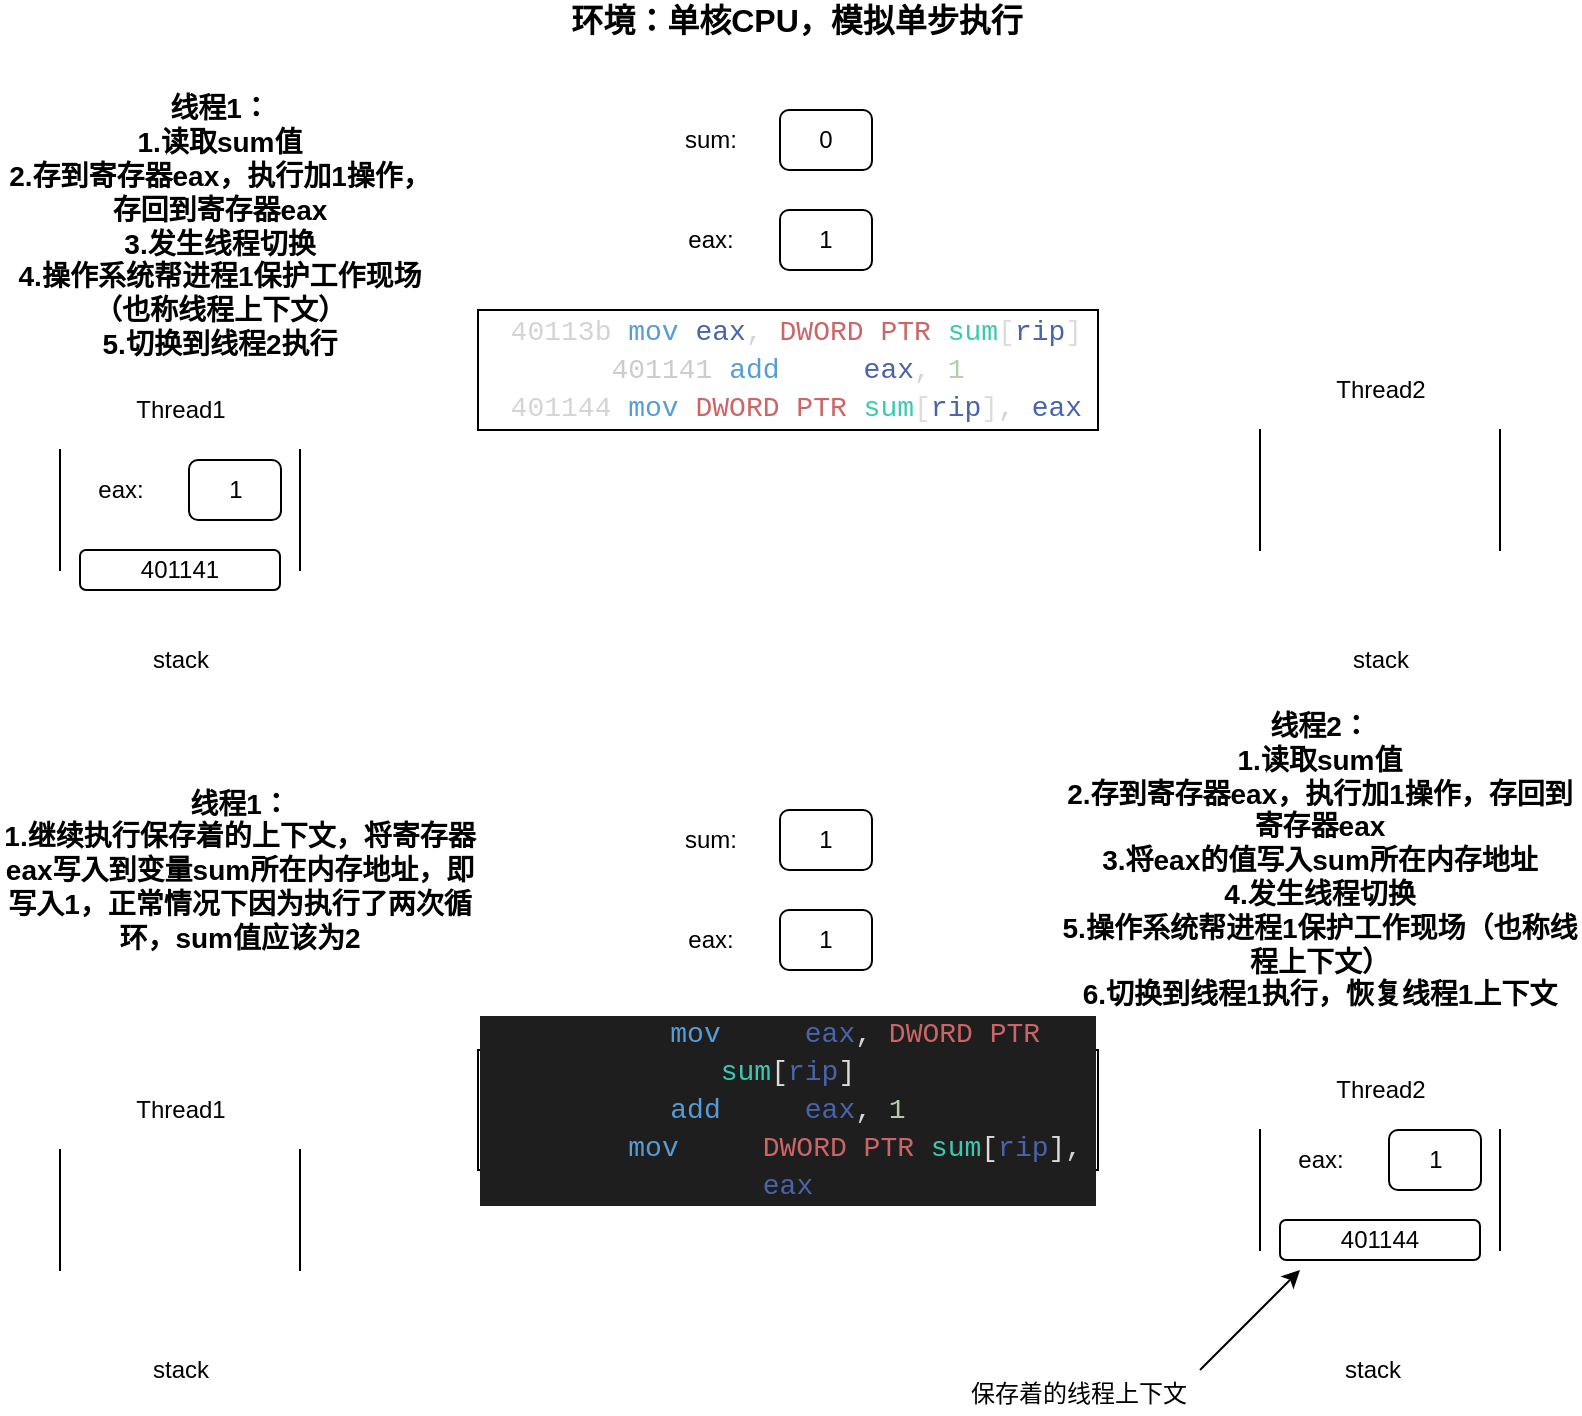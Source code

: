 <mxfile version="12.9.9" type="device"><diagram id="m_GDznea89RNzv0k41qQ" name="第 1 页"><mxGraphModel dx="1086" dy="806" grid="1" gridSize="10" guides="1" tooltips="1" connect="1" arrows="1" fold="1" page="1" pageScale="1" pageWidth="827" pageHeight="1169" math="0" shadow="0"><root><mxCell id="0"/><mxCell id="1" parent="0"/><mxCell id="xxx4gUNziViP9x7Qa3JH-1" value="&lt;div style=&quot;font-family: &amp;#34;consolas&amp;#34; , &amp;#34;liberation mono&amp;#34; , &amp;#34;courier&amp;#34; , monospace , &amp;#34;consolas&amp;#34; , &amp;#34;courier new&amp;#34; , monospace ; font-size: 14px ; line-height: 19px&quot;&gt;&lt;div style=&quot;color: rgb(212 , 212 , 212)&quot;&gt;&lt;span style=&quot;background-color: rgb(255 , 255 , 255)&quot;&gt;&amp;nbsp;40113b&amp;nbsp;&lt;span style=&quot;color: rgb(86 , 156 , 214)&quot;&gt;mov&lt;/span&gt; &lt;span style=&quot;color: rgb(72 , 100 , 170)&quot;&gt;eax&lt;/span&gt;, &lt;span style=&quot;color: rgb(204 , 102 , 102)&quot;&gt;DWORD&lt;/span&gt; &lt;span style=&quot;color: rgb(204 , 102 , 102)&quot;&gt;PTR&lt;/span&gt; &lt;span style=&quot;color: rgb(61 , 201 , 176)&quot;&gt;sum&lt;/span&gt;&lt;span style=&quot;color: rgb(220 , 220 , 220)&quot;&gt;[&lt;/span&gt;&lt;span style=&quot;color: rgb(72 , 100 , 170)&quot;&gt;rip&lt;/span&gt;&lt;span style=&quot;color: rgb(220 , 220 , 220)&quot;&gt;]&lt;/span&gt;&lt;/span&gt;&lt;/div&gt;&lt;div&gt;&lt;span style=&quot;background-color: rgb(255 , 255 , 255)&quot;&gt;&lt;font color=&quot;#cccccc&quot;&gt;401141 &lt;/font&gt;&lt;span style=&quot;color: rgb(86 , 156 , 214)&quot;&gt;add&lt;/span&gt;&lt;font color=&quot;#d4d4d4&quot;&gt; &amp;nbsp; &amp;nbsp; &lt;/font&gt;&lt;span style=&quot;color: rgb(72 , 100 , 170)&quot;&gt;eax&lt;/span&gt;&lt;font color=&quot;#d4d4d4&quot;&gt;, &lt;/font&gt;&lt;span style=&quot;color: rgb(181 , 206 , 168)&quot;&gt;1&lt;/span&gt;&lt;/span&gt;&lt;/div&gt;&lt;div style=&quot;color: rgb(212 , 212 , 212)&quot;&gt;&lt;span style=&quot;background-color: rgb(255 , 255 , 255)&quot;&gt;&amp;nbsp;401144&amp;nbsp;&lt;span style=&quot;color: rgb(86 , 156 , 214)&quot;&gt;mov&lt;/span&gt; &lt;span style=&quot;color: rgb(204 , 102 , 102)&quot;&gt;DWORD&lt;/span&gt; &lt;span style=&quot;color: rgb(204 , 102 , 102)&quot;&gt;PTR&lt;/span&gt; &lt;span style=&quot;color: rgb(61 , 201 , 176)&quot;&gt;sum&lt;/span&gt;&lt;span style=&quot;color: rgb(220 , 220 , 220)&quot;&gt;[&lt;/span&gt;&lt;span style=&quot;color: rgb(72 , 100 , 170)&quot;&gt;rip&lt;/span&gt;&lt;span style=&quot;color: rgb(220 , 220 , 220)&quot;&gt;]&lt;/span&gt;, &lt;span style=&quot;color: rgb(72 , 100 , 170)&quot;&gt;eax&lt;/span&gt;&lt;/span&gt;&lt;/div&gt;&lt;/div&gt;" style="rounded=0;whiteSpace=wrap;html=1;" vertex="1" parent="1"><mxGeometry x="259" y="260" width="310" height="60" as="geometry"/></mxCell><mxCell id="xxx4gUNziViP9x7Qa3JH-2" value="" style="shape=partialRectangle;whiteSpace=wrap;html=1;top=0;bottom=0;fillColor=none;" vertex="1" parent="1"><mxGeometry x="50" y="330" width="120" height="60" as="geometry"/></mxCell><mxCell id="xxx4gUNziViP9x7Qa3JH-3" value="Thread1" style="text;html=1;align=center;verticalAlign=middle;resizable=0;points=[];autosize=1;" vertex="1" parent="1"><mxGeometry x="80" y="300" width="60" height="20" as="geometry"/></mxCell><mxCell id="xxx4gUNziViP9x7Qa3JH-4" value="stack" style="text;html=1;align=center;verticalAlign=middle;resizable=0;points=[];autosize=1;" vertex="1" parent="1"><mxGeometry x="90" y="425" width="40" height="20" as="geometry"/></mxCell><mxCell id="xxx4gUNziViP9x7Qa3JH-5" value="" style="shape=partialRectangle;whiteSpace=wrap;html=1;top=0;bottom=0;fillColor=none;" vertex="1" parent="1"><mxGeometry x="650" y="320" width="120" height="60" as="geometry"/></mxCell><mxCell id="xxx4gUNziViP9x7Qa3JH-6" value="Thread2" style="text;html=1;align=center;verticalAlign=middle;resizable=0;points=[];autosize=1;" vertex="1" parent="1"><mxGeometry x="680" y="290" width="60" height="20" as="geometry"/></mxCell><mxCell id="xxx4gUNziViP9x7Qa3JH-7" value="stack" style="text;html=1;align=center;verticalAlign=middle;resizable=0;points=[];autosize=1;" vertex="1" parent="1"><mxGeometry x="690" y="425" width="40" height="20" as="geometry"/></mxCell><mxCell id="xxx4gUNziViP9x7Qa3JH-8" value="0" style="rounded=1;whiteSpace=wrap;html=1;" vertex="1" parent="1"><mxGeometry x="410" y="160" width="46" height="30" as="geometry"/></mxCell><mxCell id="xxx4gUNziViP9x7Qa3JH-9" value="sum:" style="text;html=1;align=center;verticalAlign=middle;resizable=0;points=[];autosize=1;" vertex="1" parent="1"><mxGeometry x="355" y="165" width="40" height="20" as="geometry"/></mxCell><mxCell id="xxx4gUNziViP9x7Qa3JH-10" value="1" style="rounded=1;whiteSpace=wrap;html=1;" vertex="1" parent="1"><mxGeometry x="410" y="210" width="46" height="30" as="geometry"/></mxCell><mxCell id="xxx4gUNziViP9x7Qa3JH-11" value="eax:" style="text;html=1;align=center;verticalAlign=middle;resizable=0;points=[];autosize=1;" vertex="1" parent="1"><mxGeometry x="355" y="215" width="40" height="20" as="geometry"/></mxCell><mxCell id="xxx4gUNziViP9x7Qa3JH-12" value="&lt;div style=&quot;color: rgb(212 , 212 , 212) ; background-color: rgb(30 , 30 , 30) ; font-family: &amp;#34;consolas&amp;#34; , &amp;#34;liberation mono&amp;#34; , &amp;#34;courier&amp;#34; , monospace , &amp;#34;consolas&amp;#34; , &amp;#34;courier new&amp;#34; , monospace ; font-size: 14px ; line-height: 19px&quot;&gt;&lt;div&gt;&amp;nbsp; &amp;nbsp; &amp;nbsp; &amp;nbsp; &lt;span style=&quot;color: #569cd6&quot;&gt;mov&lt;/span&gt; &amp;nbsp; &amp;nbsp; &lt;span style=&quot;color: #4864aa&quot;&gt;eax&lt;/span&gt;, &lt;span style=&quot;color: #cc6666&quot;&gt;DWORD&lt;/span&gt; &lt;span style=&quot;color: #cc6666&quot;&gt;PTR&lt;/span&gt; &lt;span style=&quot;color: #3dc9b0&quot;&gt;sum&lt;/span&gt;&lt;span style=&quot;color: #dcdcdc&quot;&gt;[&lt;/span&gt;&lt;span style=&quot;color: #4864aa&quot;&gt;rip&lt;/span&gt;&lt;span style=&quot;color: #dcdcdc&quot;&gt;]&lt;/span&gt;&lt;/div&gt;&lt;div&gt;&lt;span style=&quot;color: rgb(86 , 156 , 214)&quot;&gt;add&lt;/span&gt; &amp;nbsp; &amp;nbsp; &lt;span style=&quot;color: rgb(72 , 100 , 170)&quot;&gt;eax&lt;/span&gt;, &lt;span style=&quot;color: rgb(181 , 206 , 168)&quot;&gt;1&lt;/span&gt;&lt;/div&gt;&lt;div&gt;&amp;nbsp; &amp;nbsp; &amp;nbsp; &amp;nbsp; &lt;span style=&quot;color: #569cd6&quot;&gt;mov&lt;/span&gt; &amp;nbsp; &amp;nbsp; &lt;span style=&quot;color: #cc6666&quot;&gt;DWORD&lt;/span&gt; &lt;span style=&quot;color: #cc6666&quot;&gt;PTR&lt;/span&gt; &lt;span style=&quot;color: #3dc9b0&quot;&gt;sum&lt;/span&gt;&lt;span style=&quot;color: #dcdcdc&quot;&gt;[&lt;/span&gt;&lt;span style=&quot;color: #4864aa&quot;&gt;rip&lt;/span&gt;&lt;span style=&quot;color: #dcdcdc&quot;&gt;]&lt;/span&gt;, &lt;span style=&quot;color: #4864aa&quot;&gt;eax&lt;/span&gt;&lt;/div&gt;&lt;/div&gt;" style="rounded=0;whiteSpace=wrap;html=1;" vertex="1" parent="1"><mxGeometry x="259" y="630" width="310" height="60" as="geometry"/></mxCell><mxCell id="xxx4gUNziViP9x7Qa3JH-13" value="" style="shape=partialRectangle;whiteSpace=wrap;html=1;top=0;bottom=0;fillColor=none;" vertex="1" parent="1"><mxGeometry x="50" y="680" width="120" height="60" as="geometry"/></mxCell><mxCell id="xxx4gUNziViP9x7Qa3JH-14" value="Thread1" style="text;html=1;align=center;verticalAlign=middle;resizable=0;points=[];autosize=1;" vertex="1" parent="1"><mxGeometry x="80" y="650" width="60" height="20" as="geometry"/></mxCell><mxCell id="xxx4gUNziViP9x7Qa3JH-15" value="stack" style="text;html=1;align=center;verticalAlign=middle;resizable=0;points=[];autosize=1;" vertex="1" parent="1"><mxGeometry x="90" y="780" width="40" height="20" as="geometry"/></mxCell><mxCell id="xxx4gUNziViP9x7Qa3JH-16" value="" style="shape=partialRectangle;whiteSpace=wrap;html=1;top=0;bottom=0;fillColor=none;" vertex="1" parent="1"><mxGeometry x="650" y="670" width="120" height="60" as="geometry"/></mxCell><mxCell id="xxx4gUNziViP9x7Qa3JH-17" value="Thread2" style="text;html=1;align=center;verticalAlign=middle;resizable=0;points=[];autosize=1;" vertex="1" parent="1"><mxGeometry x="680" y="640" width="60" height="20" as="geometry"/></mxCell><mxCell id="xxx4gUNziViP9x7Qa3JH-18" value="stack" style="text;html=1;align=center;verticalAlign=middle;resizable=0;points=[];autosize=1;" vertex="1" parent="1"><mxGeometry x="686" y="780" width="40" height="20" as="geometry"/></mxCell><mxCell id="xxx4gUNziViP9x7Qa3JH-19" value="1" style="rounded=1;whiteSpace=wrap;html=1;" vertex="1" parent="1"><mxGeometry x="410" y="510" width="46" height="30" as="geometry"/></mxCell><mxCell id="xxx4gUNziViP9x7Qa3JH-20" value="sum:" style="text;html=1;align=center;verticalAlign=middle;resizable=0;points=[];autosize=1;" vertex="1" parent="1"><mxGeometry x="355" y="515" width="40" height="20" as="geometry"/></mxCell><mxCell id="xxx4gUNziViP9x7Qa3JH-21" value="1" style="rounded=1;whiteSpace=wrap;html=1;" vertex="1" parent="1"><mxGeometry x="410" y="560" width="46" height="30" as="geometry"/></mxCell><mxCell id="xxx4gUNziViP9x7Qa3JH-22" value="eax:" style="text;html=1;align=center;verticalAlign=middle;resizable=0;points=[];autosize=1;" vertex="1" parent="1"><mxGeometry x="355" y="565" width="40" height="20" as="geometry"/></mxCell><mxCell id="xxx4gUNziViP9x7Qa3JH-23" value="1" style="rounded=1;whiteSpace=wrap;html=1;" vertex="1" parent="1"><mxGeometry x="114.5" y="335" width="46" height="30" as="geometry"/></mxCell><mxCell id="xxx4gUNziViP9x7Qa3JH-24" value="eax:" style="text;html=1;align=center;verticalAlign=middle;resizable=0;points=[];autosize=1;" vertex="1" parent="1"><mxGeometry x="59.5" y="340" width="40" height="20" as="geometry"/></mxCell><mxCell id="xxx4gUNziViP9x7Qa3JH-25" value="401141" style="rounded=1;whiteSpace=wrap;html=1;" vertex="1" parent="1"><mxGeometry x="60" y="380" width="100" height="20" as="geometry"/></mxCell><mxCell id="xxx4gUNziViP9x7Qa3JH-26" value="&lt;b style=&quot;font-size: 14px&quot;&gt;线程1：&lt;br&gt;1.读取sum值&lt;br&gt;2.存到寄存器eax，&lt;/b&gt;&lt;b style=&quot;font-size: 14px&quot;&gt;执行加1操作，存回到寄存器eax&lt;/b&gt;&lt;b style=&quot;font-size: 14px&quot;&gt;&lt;br&gt;3.发生线程切换&lt;br&gt;4.操作系统帮进程1保护工作现场（也称线程上下文）&lt;br&gt;5.切换到线程2执行&lt;/b&gt;" style="text;html=1;strokeColor=none;fillColor=none;align=center;verticalAlign=middle;whiteSpace=wrap;rounded=0;" vertex="1" parent="1"><mxGeometry x="20" y="170" width="220" height="95" as="geometry"/></mxCell><mxCell id="xxx4gUNziViP9x7Qa3JH-27" value="&lt;b&gt;&lt;font style=&quot;font-size: 16px&quot;&gt;环境：单核CPU，模拟单步执行&lt;/font&gt;&lt;/b&gt;" style="text;html=1;align=center;verticalAlign=middle;resizable=0;points=[];autosize=1;" vertex="1" parent="1"><mxGeometry x="298" y="105" width="240" height="20" as="geometry"/></mxCell><mxCell id="xxx4gUNziViP9x7Qa3JH-32" value="&lt;b style=&quot;font-size: 14px&quot;&gt;线程2：&lt;br&gt;1.读取sum值&lt;br&gt;2.存到寄存器eax，执行加1操作，存回到寄存器eax&lt;br&gt;3.将eax的值写入sum所在内存地址&lt;br&gt;4.发生线程切换&lt;br&gt;5.操作系统帮进程1保护工作现场（也称线程上下文）&lt;br&gt;6.切换到线程1执行，恢复线程1上下文&lt;/b&gt;" style="text;html=1;strokeColor=none;fillColor=none;align=center;verticalAlign=middle;whiteSpace=wrap;rounded=0;" vertex="1" parent="1"><mxGeometry x="550" y="485" width="260" height="100" as="geometry"/></mxCell><mxCell id="xxx4gUNziViP9x7Qa3JH-33" value="&lt;b style=&quot;font-size: 14px&quot;&gt;线程1：&lt;br&gt;1.继续执行保存着的上下文，将寄存器eax写入到变量sum所在内存地址，即写入1，正常情况下因为执行了两次循环，sum值应该为2&lt;br&gt;&lt;/b&gt;" style="text;html=1;strokeColor=none;fillColor=none;align=center;verticalAlign=middle;whiteSpace=wrap;rounded=0;" vertex="1" parent="1"><mxGeometry x="20" y="490" width="240" height="100" as="geometry"/></mxCell><mxCell id="xxx4gUNziViP9x7Qa3JH-38" value="1" style="rounded=1;whiteSpace=wrap;html=1;" vertex="1" parent="1"><mxGeometry x="714.5" y="670" width="46" height="30" as="geometry"/></mxCell><mxCell id="xxx4gUNziViP9x7Qa3JH-39" value="eax:" style="text;html=1;align=center;verticalAlign=middle;resizable=0;points=[];autosize=1;" vertex="1" parent="1"><mxGeometry x="659.5" y="675" width="40" height="20" as="geometry"/></mxCell><mxCell id="xxx4gUNziViP9x7Qa3JH-40" value="401144" style="rounded=1;whiteSpace=wrap;html=1;" vertex="1" parent="1"><mxGeometry x="660" y="715" width="100" height="20" as="geometry"/></mxCell><mxCell id="xxx4gUNziViP9x7Qa3JH-41" value="" style="endArrow=classic;html=1;" edge="1" parent="1"><mxGeometry width="50" height="50" relative="1" as="geometry"><mxPoint x="620" y="790" as="sourcePoint"/><mxPoint x="670" y="740" as="targetPoint"/></mxGeometry></mxCell><mxCell id="xxx4gUNziViP9x7Qa3JH-42" value="保存着的线程上下文" style="text;html=1;align=center;verticalAlign=middle;resizable=0;points=[];autosize=1;" vertex="1" parent="1"><mxGeometry x="499" y="792" width="120" height="20" as="geometry"/></mxCell></root></mxGraphModel></diagram></mxfile>